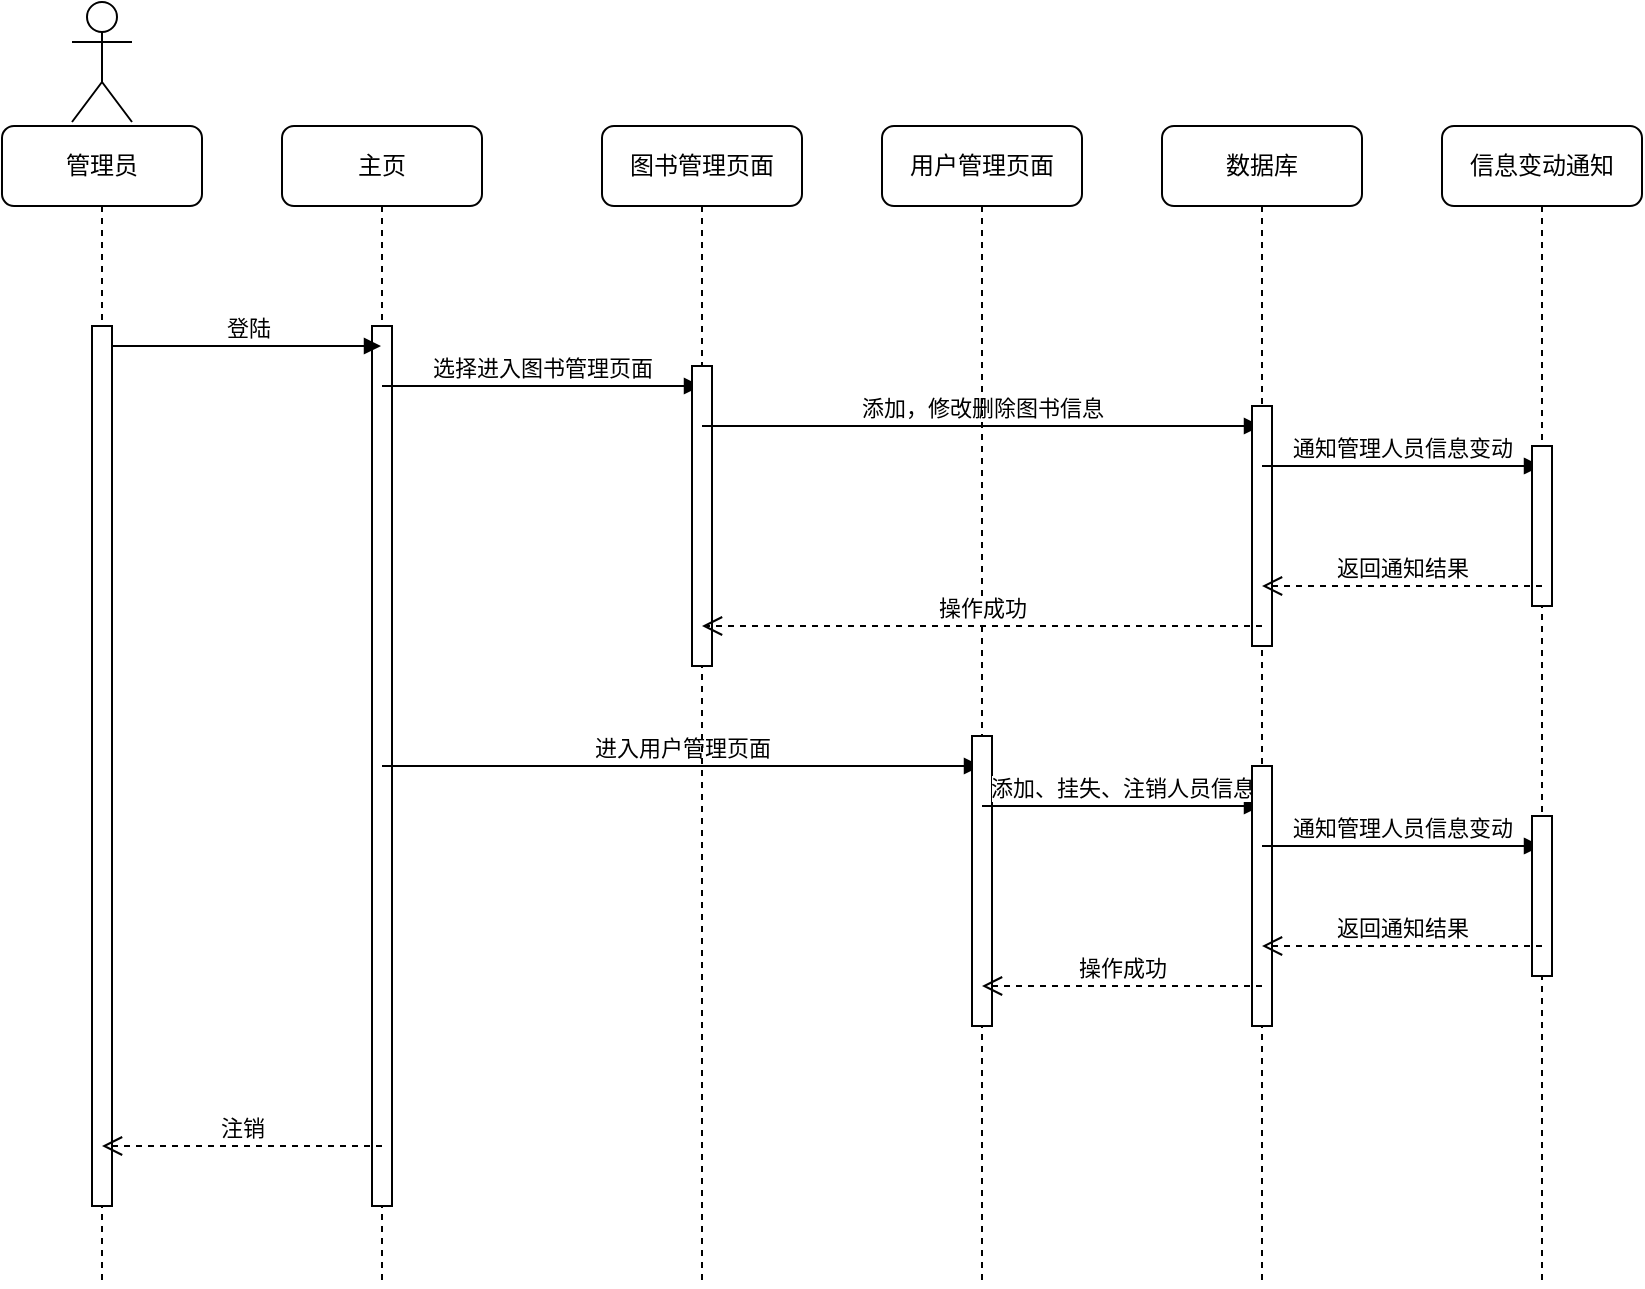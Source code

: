 <mxfile version="16.2.2" type="github">
  <diagram name="Page-1" id="13e1069c-82ec-6db2-03f1-153e76fe0fe0">
    <mxGraphModel dx="1018" dy="528" grid="1" gridSize="10" guides="1" tooltips="1" connect="1" arrows="1" fold="1" page="1" pageScale="1" pageWidth="1100" pageHeight="850" background="none" math="0" shadow="0">
      <root>
        <mxCell id="0" />
        <mxCell id="1" parent="0" />
        <mxCell id="7baba1c4bc27f4b0-2" value="主页" style="shape=umlLifeline;perimeter=lifelinePerimeter;whiteSpace=wrap;html=1;container=1;collapsible=0;recursiveResize=0;outlineConnect=0;rounded=1;shadow=0;comic=0;labelBackgroundColor=none;strokeWidth=1;fontFamily=Verdana;fontSize=12;align=center;" parent="1" vertex="1">
          <mxGeometry x="240" y="80" width="100" height="580" as="geometry" />
        </mxCell>
        <mxCell id="f3t8Dy3waux5yIoCynqv-2" value="" style="html=1;points=[];perimeter=orthogonalPerimeter;" vertex="1" parent="7baba1c4bc27f4b0-2">
          <mxGeometry x="45" y="100" width="10" height="440" as="geometry" />
        </mxCell>
        <mxCell id="f3t8Dy3waux5yIoCynqv-5" value="选择进入图书管理页面" style="html=1;verticalAlign=bottom;endArrow=block;rounded=0;" edge="1" parent="7baba1c4bc27f4b0-2" target="7baba1c4bc27f4b0-3">
          <mxGeometry width="80" relative="1" as="geometry">
            <mxPoint x="50" y="130" as="sourcePoint" />
            <mxPoint x="130" y="130" as="targetPoint" />
          </mxGeometry>
        </mxCell>
        <mxCell id="f3t8Dy3waux5yIoCynqv-13" value="进入用户管理页面" style="html=1;verticalAlign=bottom;endArrow=block;rounded=0;" edge="1" parent="7baba1c4bc27f4b0-2" target="7baba1c4bc27f4b0-4">
          <mxGeometry width="80" relative="1" as="geometry">
            <mxPoint x="50" y="320" as="sourcePoint" />
            <mxPoint x="130" y="320" as="targetPoint" />
          </mxGeometry>
        </mxCell>
        <mxCell id="7baba1c4bc27f4b0-3" value="图书管理页面" style="shape=umlLifeline;perimeter=lifelinePerimeter;whiteSpace=wrap;html=1;container=1;collapsible=0;recursiveResize=0;outlineConnect=0;rounded=1;shadow=0;comic=0;labelBackgroundColor=none;strokeWidth=1;fontFamily=Verdana;fontSize=12;align=center;" parent="1" vertex="1">
          <mxGeometry x="400" y="80" width="100" height="580" as="geometry" />
        </mxCell>
        <mxCell id="f3t8Dy3waux5yIoCynqv-4" value="" style="html=1;points=[];perimeter=orthogonalPerimeter;" vertex="1" parent="7baba1c4bc27f4b0-3">
          <mxGeometry x="45" y="120" width="10" height="150" as="geometry" />
        </mxCell>
        <mxCell id="f3t8Dy3waux5yIoCynqv-7" value="添加，修改删除图书信息" style="html=1;verticalAlign=bottom;endArrow=block;rounded=0;" edge="1" parent="7baba1c4bc27f4b0-3" target="7baba1c4bc27f4b0-5">
          <mxGeometry width="80" relative="1" as="geometry">
            <mxPoint x="50" y="150" as="sourcePoint" />
            <mxPoint x="130" y="150" as="targetPoint" />
          </mxGeometry>
        </mxCell>
        <mxCell id="7baba1c4bc27f4b0-4" value="用户管理页面" style="shape=umlLifeline;perimeter=lifelinePerimeter;whiteSpace=wrap;html=1;container=1;collapsible=0;recursiveResize=0;outlineConnect=0;rounded=1;shadow=0;comic=0;labelBackgroundColor=none;strokeWidth=1;fontFamily=Verdana;fontSize=12;align=center;" parent="1" vertex="1">
          <mxGeometry x="540" y="80" width="100" height="580" as="geometry" />
        </mxCell>
        <mxCell id="f3t8Dy3waux5yIoCynqv-12" value="" style="html=1;points=[];perimeter=orthogonalPerimeter;" vertex="1" parent="7baba1c4bc27f4b0-4">
          <mxGeometry x="45" y="305" width="10" height="145" as="geometry" />
        </mxCell>
        <mxCell id="f3t8Dy3waux5yIoCynqv-15" value="添加、挂失、注销人员信息" style="html=1;verticalAlign=bottom;endArrow=block;rounded=0;" edge="1" parent="7baba1c4bc27f4b0-4" target="7baba1c4bc27f4b0-5">
          <mxGeometry width="80" relative="1" as="geometry">
            <mxPoint x="50" y="340" as="sourcePoint" />
            <mxPoint x="130" y="340" as="targetPoint" />
          </mxGeometry>
        </mxCell>
        <mxCell id="7baba1c4bc27f4b0-5" value="数据库" style="shape=umlLifeline;perimeter=lifelinePerimeter;whiteSpace=wrap;html=1;container=1;collapsible=0;recursiveResize=0;outlineConnect=0;rounded=1;shadow=0;comic=0;labelBackgroundColor=none;strokeWidth=1;fontFamily=Verdana;fontSize=12;align=center;" parent="1" vertex="1">
          <mxGeometry x="680" y="80" width="100" height="580" as="geometry" />
        </mxCell>
        <mxCell id="f3t8Dy3waux5yIoCynqv-6" value="" style="html=1;points=[];perimeter=orthogonalPerimeter;" vertex="1" parent="7baba1c4bc27f4b0-5">
          <mxGeometry x="45" y="140" width="10" height="120" as="geometry" />
        </mxCell>
        <mxCell id="f3t8Dy3waux5yIoCynqv-9" value="通知管理人员信息变动" style="html=1;verticalAlign=bottom;endArrow=block;rounded=0;" edge="1" parent="7baba1c4bc27f4b0-5" target="7baba1c4bc27f4b0-6">
          <mxGeometry width="80" relative="1" as="geometry">
            <mxPoint x="50" y="170" as="sourcePoint" />
            <mxPoint x="130" y="170" as="targetPoint" />
          </mxGeometry>
        </mxCell>
        <mxCell id="f3t8Dy3waux5yIoCynqv-14" value="" style="html=1;points=[];perimeter=orthogonalPerimeter;" vertex="1" parent="7baba1c4bc27f4b0-5">
          <mxGeometry x="45" y="320" width="10" height="130" as="geometry" />
        </mxCell>
        <mxCell id="f3t8Dy3waux5yIoCynqv-18" value="通知管理人员信息变动" style="html=1;verticalAlign=bottom;endArrow=block;rounded=0;" edge="1" parent="7baba1c4bc27f4b0-5" target="7baba1c4bc27f4b0-6">
          <mxGeometry width="80" relative="1" as="geometry">
            <mxPoint x="50" y="360" as="sourcePoint" />
            <mxPoint x="130" y="360" as="targetPoint" />
          </mxGeometry>
        </mxCell>
        <mxCell id="7baba1c4bc27f4b0-6" value="信息变动通知" style="shape=umlLifeline;perimeter=lifelinePerimeter;whiteSpace=wrap;html=1;container=1;collapsible=0;recursiveResize=0;outlineConnect=0;rounded=1;shadow=0;comic=0;labelBackgroundColor=none;strokeWidth=1;fontFamily=Verdana;fontSize=12;align=center;" parent="1" vertex="1">
          <mxGeometry x="820" y="80" width="100" height="580" as="geometry" />
        </mxCell>
        <mxCell id="f3t8Dy3waux5yIoCynqv-8" value="" style="html=1;points=[];perimeter=orthogonalPerimeter;" vertex="1" parent="7baba1c4bc27f4b0-6">
          <mxGeometry x="45" y="160" width="10" height="80" as="geometry" />
        </mxCell>
        <mxCell id="f3t8Dy3waux5yIoCynqv-16" value="" style="html=1;points=[];perimeter=orthogonalPerimeter;" vertex="1" parent="7baba1c4bc27f4b0-6">
          <mxGeometry x="45" y="345" width="10" height="80" as="geometry" />
        </mxCell>
        <mxCell id="7baba1c4bc27f4b0-8" value="管理员" style="shape=umlLifeline;perimeter=lifelinePerimeter;whiteSpace=wrap;html=1;container=1;collapsible=0;recursiveResize=0;outlineConnect=0;rounded=1;shadow=0;comic=0;labelBackgroundColor=none;strokeWidth=1;fontFamily=Verdana;fontSize=12;align=center;" parent="1" vertex="1">
          <mxGeometry x="100" y="80" width="100" height="580" as="geometry" />
        </mxCell>
        <mxCell id="7baba1c4bc27f4b0-9" value="" style="html=1;points=[];perimeter=orthogonalPerimeter;rounded=0;shadow=0;comic=0;labelBackgroundColor=none;strokeWidth=1;fontFamily=Verdana;fontSize=12;align=center;" parent="7baba1c4bc27f4b0-8" vertex="1">
          <mxGeometry x="45" y="100" width="10" height="440" as="geometry" />
        </mxCell>
        <mxCell id="f3t8Dy3waux5yIoCynqv-3" value="登陆" style="html=1;verticalAlign=bottom;endArrow=block;rounded=0;" edge="1" parent="7baba1c4bc27f4b0-8" target="7baba1c4bc27f4b0-2">
          <mxGeometry width="80" relative="1" as="geometry">
            <mxPoint x="55" y="110" as="sourcePoint" />
            <mxPoint x="135" y="110" as="targetPoint" />
          </mxGeometry>
        </mxCell>
        <mxCell id="f3t8Dy3waux5yIoCynqv-1" value="" style="shape=umlActor;verticalLabelPosition=bottom;verticalAlign=top;html=1;outlineConnect=0;" vertex="1" parent="1">
          <mxGeometry x="135" y="18" width="30" height="60" as="geometry" />
        </mxCell>
        <mxCell id="f3t8Dy3waux5yIoCynqv-10" value="返回通知结果" style="html=1;verticalAlign=bottom;endArrow=open;dashed=1;endSize=8;rounded=0;" edge="1" parent="1" target="7baba1c4bc27f4b0-5">
          <mxGeometry relative="1" as="geometry">
            <mxPoint x="870" y="310" as="sourcePoint" />
            <mxPoint x="790" y="310" as="targetPoint" />
          </mxGeometry>
        </mxCell>
        <mxCell id="f3t8Dy3waux5yIoCynqv-11" value="操作成功" style="html=1;verticalAlign=bottom;endArrow=open;dashed=1;endSize=8;rounded=0;" edge="1" parent="1" target="7baba1c4bc27f4b0-3">
          <mxGeometry relative="1" as="geometry">
            <mxPoint x="730" y="330" as="sourcePoint" />
            <mxPoint x="650" y="330" as="targetPoint" />
          </mxGeometry>
        </mxCell>
        <mxCell id="f3t8Dy3waux5yIoCynqv-19" value="返回通知结果" style="html=1;verticalAlign=bottom;endArrow=open;dashed=1;endSize=8;rounded=0;" edge="1" parent="1" target="7baba1c4bc27f4b0-5">
          <mxGeometry relative="1" as="geometry">
            <mxPoint x="870" y="490" as="sourcePoint" />
            <mxPoint x="790" y="490" as="targetPoint" />
          </mxGeometry>
        </mxCell>
        <mxCell id="f3t8Dy3waux5yIoCynqv-20" value="操作成功" style="html=1;verticalAlign=bottom;endArrow=open;dashed=1;endSize=8;rounded=0;" edge="1" parent="1" target="7baba1c4bc27f4b0-4">
          <mxGeometry relative="1" as="geometry">
            <mxPoint x="730" y="510" as="sourcePoint" />
            <mxPoint x="650" y="510" as="targetPoint" />
          </mxGeometry>
        </mxCell>
        <mxCell id="f3t8Dy3waux5yIoCynqv-21" value="注销" style="html=1;verticalAlign=bottom;endArrow=open;dashed=1;endSize=8;rounded=0;" edge="1" parent="1" target="7baba1c4bc27f4b0-8">
          <mxGeometry relative="1" as="geometry">
            <mxPoint x="290" y="590" as="sourcePoint" />
            <mxPoint x="210" y="590" as="targetPoint" />
          </mxGeometry>
        </mxCell>
      </root>
    </mxGraphModel>
  </diagram>
</mxfile>
